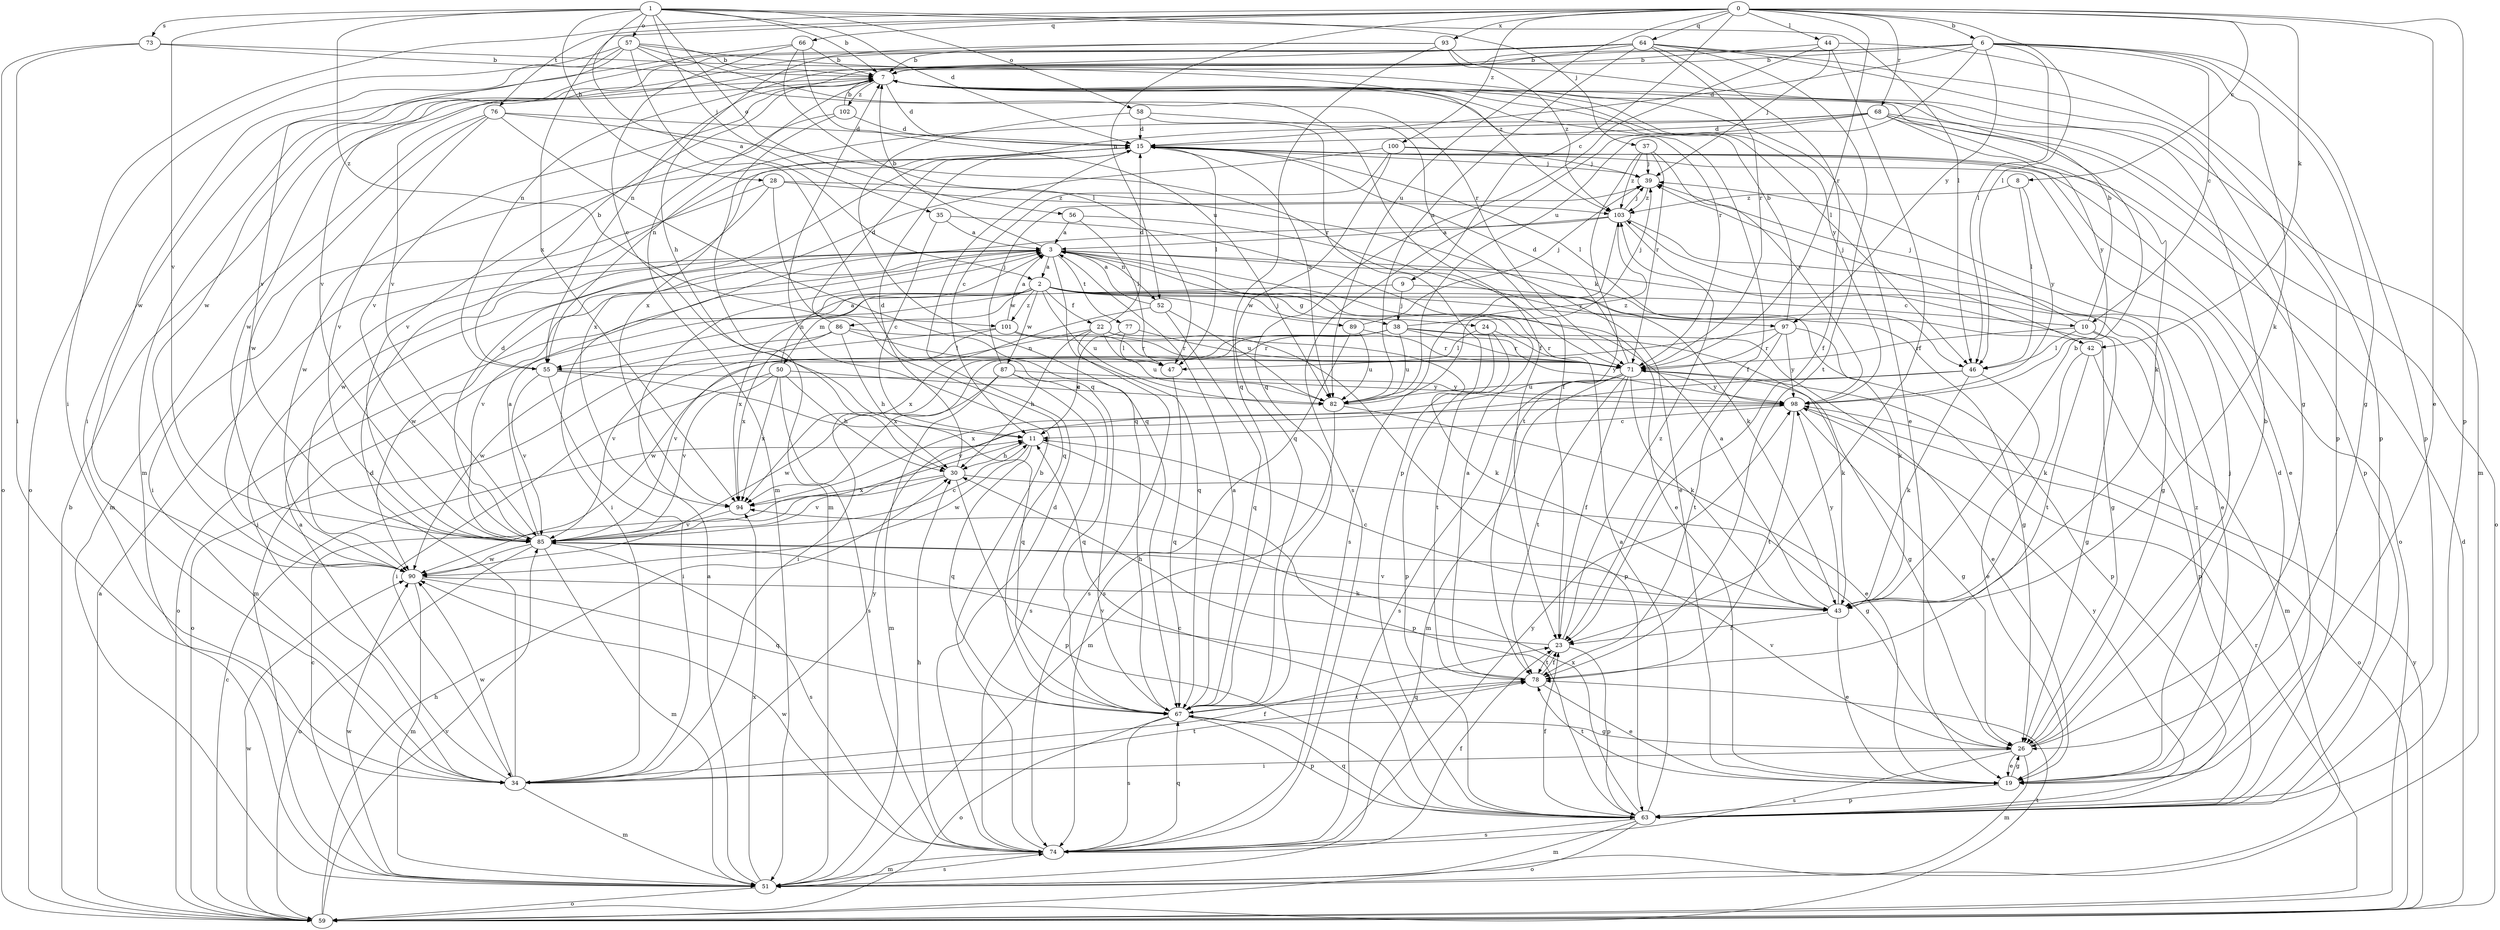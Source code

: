 strict digraph  {
0;
1;
2;
3;
6;
7;
8;
9;
10;
11;
15;
19;
22;
23;
24;
26;
28;
30;
34;
35;
37;
38;
39;
42;
43;
44;
46;
47;
50;
51;
52;
55;
56;
57;
58;
59;
63;
64;
66;
67;
68;
71;
73;
74;
76;
77;
78;
82;
85;
86;
87;
89;
90;
93;
94;
97;
98;
100;
101;
102;
103;
0 -> 6  [label=b];
0 -> 8  [label=c];
0 -> 9  [label=c];
0 -> 19  [label=e];
0 -> 34  [label=i];
0 -> 42  [label=k];
0 -> 44  [label=l];
0 -> 46  [label=l];
0 -> 52  [label=n];
0 -> 63  [label=p];
0 -> 64  [label=q];
0 -> 66  [label=q];
0 -> 68  [label=r];
0 -> 71  [label=r];
0 -> 76  [label=t];
0 -> 82  [label=u];
0 -> 93  [label=x];
0 -> 94  [label=x];
0 -> 100  [label=z];
1 -> 2  [label=a];
1 -> 7  [label=b];
1 -> 15  [label=d];
1 -> 28  [label=h];
1 -> 35  [label=j];
1 -> 37  [label=j];
1 -> 46  [label=l];
1 -> 56  [label=o];
1 -> 57  [label=o];
1 -> 58  [label=o];
1 -> 73  [label=s];
1 -> 85  [label=v];
1 -> 101  [label=z];
2 -> 10  [label=c];
2 -> 22  [label=f];
2 -> 24  [label=g];
2 -> 26  [label=g];
2 -> 38  [label=j];
2 -> 50  [label=m];
2 -> 51  [label=m];
2 -> 59  [label=o];
2 -> 82  [label=u];
2 -> 86  [label=w];
2 -> 87  [label=w];
2 -> 89  [label=w];
2 -> 94  [label=x];
2 -> 97  [label=y];
2 -> 101  [label=z];
3 -> 2  [label=a];
3 -> 7  [label=b];
3 -> 26  [label=g];
3 -> 34  [label=i];
3 -> 42  [label=k];
3 -> 52  [label=n];
3 -> 67  [label=q];
3 -> 77  [label=t];
3 -> 85  [label=v];
3 -> 90  [label=w];
6 -> 7  [label=b];
6 -> 10  [label=c];
6 -> 15  [label=d];
6 -> 26  [label=g];
6 -> 43  [label=k];
6 -> 46  [label=l];
6 -> 55  [label=n];
6 -> 63  [label=p];
6 -> 82  [label=u];
6 -> 85  [label=v];
6 -> 97  [label=y];
7 -> 15  [label=d];
7 -> 23  [label=f];
7 -> 46  [label=l];
7 -> 51  [label=m];
7 -> 71  [label=r];
7 -> 85  [label=v];
7 -> 90  [label=w];
7 -> 98  [label=y];
7 -> 102  [label=z];
8 -> 46  [label=l];
8 -> 98  [label=y];
8 -> 103  [label=z];
9 -> 38  [label=j];
9 -> 43  [label=k];
9 -> 55  [label=n];
10 -> 7  [label=b];
10 -> 26  [label=g];
10 -> 39  [label=j];
10 -> 46  [label=l];
10 -> 51  [label=m];
10 -> 71  [label=r];
11 -> 30  [label=h];
11 -> 63  [label=p];
11 -> 67  [label=q];
11 -> 90  [label=w];
15 -> 39  [label=j];
15 -> 46  [label=l];
15 -> 47  [label=l];
15 -> 59  [label=o];
15 -> 82  [label=u];
15 -> 90  [label=w];
19 -> 15  [label=d];
19 -> 26  [label=g];
19 -> 63  [label=p];
19 -> 78  [label=t];
19 -> 103  [label=z];
22 -> 15  [label=d];
22 -> 30  [label=h];
22 -> 55  [label=n];
22 -> 63  [label=p];
22 -> 74  [label=s];
22 -> 82  [label=u];
22 -> 98  [label=y];
23 -> 30  [label=h];
23 -> 63  [label=p];
23 -> 78  [label=t];
23 -> 103  [label=z];
24 -> 47  [label=l];
24 -> 63  [label=p];
24 -> 71  [label=r];
24 -> 78  [label=t];
26 -> 7  [label=b];
26 -> 19  [label=e];
26 -> 34  [label=i];
26 -> 39  [label=j];
26 -> 51  [label=m];
26 -> 74  [label=s];
26 -> 85  [label=v];
28 -> 19  [label=e];
28 -> 34  [label=i];
28 -> 67  [label=q];
28 -> 90  [label=w];
28 -> 103  [label=z];
30 -> 15  [label=d];
30 -> 26  [label=g];
30 -> 63  [label=p];
30 -> 85  [label=v];
30 -> 94  [label=x];
34 -> 3  [label=a];
34 -> 15  [label=d];
34 -> 23  [label=f];
34 -> 51  [label=m];
34 -> 78  [label=t];
34 -> 90  [label=w];
34 -> 98  [label=y];
35 -> 3  [label=a];
35 -> 11  [label=c];
35 -> 19  [label=e];
37 -> 39  [label=j];
37 -> 71  [label=r];
37 -> 78  [label=t];
37 -> 98  [label=y];
37 -> 103  [label=z];
38 -> 19  [label=e];
38 -> 34  [label=i];
38 -> 39  [label=j];
38 -> 43  [label=k];
38 -> 71  [label=r];
38 -> 82  [label=u];
38 -> 85  [label=v];
38 -> 94  [label=x];
39 -> 103  [label=z];
42 -> 39  [label=j];
42 -> 43  [label=k];
42 -> 63  [label=p];
42 -> 78  [label=t];
43 -> 3  [label=a];
43 -> 7  [label=b];
43 -> 11  [label=c];
43 -> 19  [label=e];
43 -> 23  [label=f];
43 -> 85  [label=v];
43 -> 98  [label=y];
44 -> 7  [label=b];
44 -> 23  [label=f];
44 -> 39  [label=j];
44 -> 63  [label=p];
44 -> 67  [label=q];
46 -> 19  [label=e];
46 -> 43  [label=k];
46 -> 82  [label=u];
46 -> 85  [label=v];
47 -> 67  [label=q];
50 -> 3  [label=a];
50 -> 30  [label=h];
50 -> 34  [label=i];
50 -> 74  [label=s];
50 -> 82  [label=u];
50 -> 85  [label=v];
50 -> 94  [label=x];
51 -> 3  [label=a];
51 -> 11  [label=c];
51 -> 59  [label=o];
51 -> 74  [label=s];
51 -> 90  [label=w];
51 -> 94  [label=x];
52 -> 3  [label=a];
52 -> 67  [label=q];
52 -> 82  [label=u];
52 -> 94  [label=x];
55 -> 7  [label=b];
55 -> 34  [label=i];
55 -> 67  [label=q];
55 -> 85  [label=v];
55 -> 98  [label=y];
56 -> 3  [label=a];
56 -> 43  [label=k];
56 -> 47  [label=l];
57 -> 7  [label=b];
57 -> 19  [label=e];
57 -> 23  [label=f];
57 -> 59  [label=o];
57 -> 67  [label=q];
57 -> 71  [label=r];
57 -> 85  [label=v];
57 -> 90  [label=w];
58 -> 15  [label=d];
58 -> 23  [label=f];
58 -> 63  [label=p];
58 -> 67  [label=q];
59 -> 3  [label=a];
59 -> 7  [label=b];
59 -> 11  [label=c];
59 -> 15  [label=d];
59 -> 30  [label=h];
59 -> 71  [label=r];
59 -> 78  [label=t];
59 -> 85  [label=v];
59 -> 90  [label=w];
59 -> 98  [label=y];
63 -> 3  [label=a];
63 -> 11  [label=c];
63 -> 23  [label=f];
63 -> 51  [label=m];
63 -> 59  [label=o];
63 -> 67  [label=q];
63 -> 74  [label=s];
63 -> 94  [label=x];
63 -> 98  [label=y];
64 -> 7  [label=b];
64 -> 23  [label=f];
64 -> 26  [label=g];
64 -> 51  [label=m];
64 -> 55  [label=n];
64 -> 63  [label=p];
64 -> 71  [label=r];
64 -> 78  [label=t];
64 -> 82  [label=u];
64 -> 85  [label=v];
64 -> 90  [label=w];
66 -> 7  [label=b];
66 -> 11  [label=c];
66 -> 34  [label=i];
66 -> 47  [label=l];
66 -> 82  [label=u];
67 -> 3  [label=a];
67 -> 26  [label=g];
67 -> 59  [label=o];
67 -> 63  [label=p];
67 -> 74  [label=s];
67 -> 78  [label=t];
68 -> 15  [label=d];
68 -> 43  [label=k];
68 -> 55  [label=n];
68 -> 59  [label=o];
68 -> 63  [label=p];
68 -> 74  [label=s];
68 -> 94  [label=x];
68 -> 98  [label=y];
71 -> 15  [label=d];
71 -> 23  [label=f];
71 -> 26  [label=g];
71 -> 43  [label=k];
71 -> 51  [label=m];
71 -> 74  [label=s];
71 -> 78  [label=t];
71 -> 94  [label=x];
71 -> 98  [label=y];
73 -> 7  [label=b];
73 -> 34  [label=i];
73 -> 59  [label=o];
73 -> 103  [label=z];
74 -> 7  [label=b];
74 -> 15  [label=d];
74 -> 23  [label=f];
74 -> 30  [label=h];
74 -> 51  [label=m];
74 -> 67  [label=q];
74 -> 90  [label=w];
74 -> 98  [label=y];
76 -> 15  [label=d];
76 -> 51  [label=m];
76 -> 67  [label=q];
76 -> 71  [label=r];
76 -> 85  [label=v];
76 -> 90  [label=w];
77 -> 11  [label=c];
77 -> 47  [label=l];
77 -> 71  [label=r];
78 -> 3  [label=a];
78 -> 19  [label=e];
78 -> 23  [label=f];
78 -> 67  [label=q];
78 -> 85  [label=v];
82 -> 19  [label=e];
82 -> 51  [label=m];
82 -> 103  [label=z];
85 -> 3  [label=a];
85 -> 11  [label=c];
85 -> 15  [label=d];
85 -> 51  [label=m];
85 -> 59  [label=o];
85 -> 74  [label=s];
85 -> 90  [label=w];
86 -> 15  [label=d];
86 -> 30  [label=h];
86 -> 47  [label=l];
86 -> 71  [label=r];
86 -> 90  [label=w];
86 -> 94  [label=x];
87 -> 39  [label=j];
87 -> 51  [label=m];
87 -> 67  [label=q];
87 -> 74  [label=s];
87 -> 90  [label=w];
87 -> 98  [label=y];
89 -> 39  [label=j];
89 -> 71  [label=r];
89 -> 74  [label=s];
89 -> 82  [label=u];
90 -> 43  [label=k];
90 -> 51  [label=m];
90 -> 67  [label=q];
93 -> 7  [label=b];
93 -> 30  [label=h];
93 -> 51  [label=m];
93 -> 67  [label=q];
93 -> 103  [label=z];
94 -> 85  [label=v];
97 -> 7  [label=b];
97 -> 63  [label=p];
97 -> 71  [label=r];
97 -> 78  [label=t];
97 -> 90  [label=w];
97 -> 98  [label=y];
98 -> 11  [label=c];
98 -> 26  [label=g];
98 -> 59  [label=o];
98 -> 78  [label=t];
100 -> 11  [label=c];
100 -> 19  [label=e];
100 -> 39  [label=j];
100 -> 67  [label=q];
100 -> 94  [label=x];
101 -> 3  [label=a];
101 -> 43  [label=k];
101 -> 59  [label=o];
101 -> 71  [label=r];
101 -> 85  [label=v];
102 -> 7  [label=b];
102 -> 15  [label=d];
102 -> 51  [label=m];
102 -> 85  [label=v];
103 -> 3  [label=a];
103 -> 19  [label=e];
103 -> 26  [label=g];
103 -> 34  [label=i];
103 -> 39  [label=j];
103 -> 74  [label=s];
}

